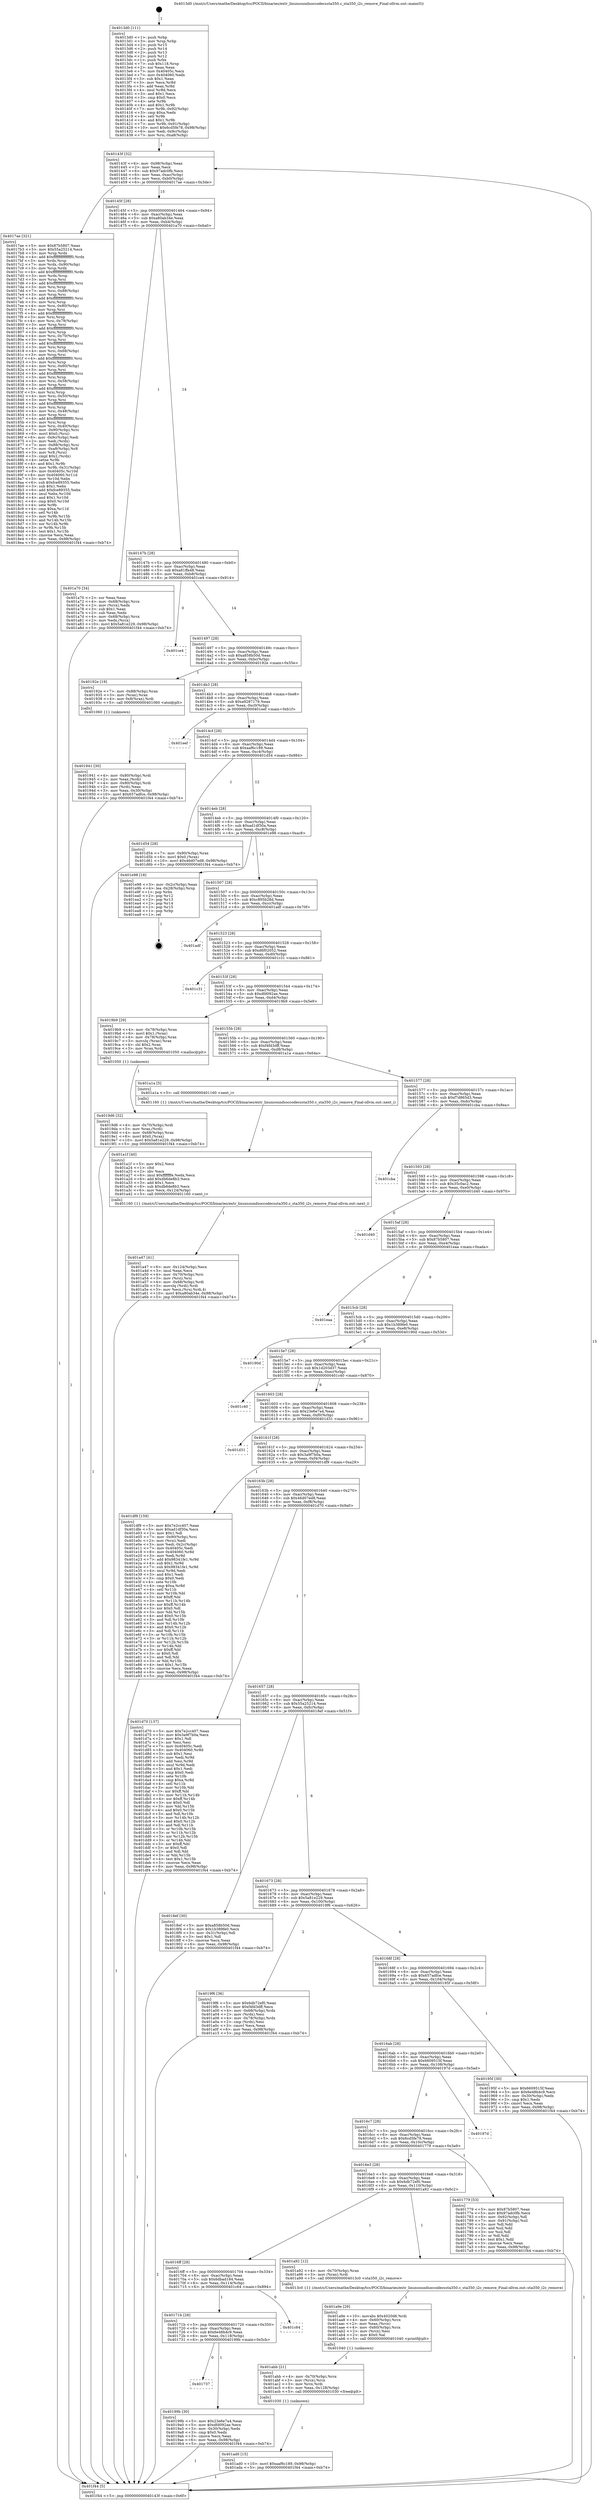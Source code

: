 digraph "0x4013d0" {
  label = "0x4013d0 (/mnt/c/Users/mathe/Desktop/tcc/POCII/binaries/extr_linuxsoundsoccodecssta350.c_sta350_i2c_remove_Final-ollvm.out::main(0))"
  labelloc = "t"
  node[shape=record]

  Entry [label="",width=0.3,height=0.3,shape=circle,fillcolor=black,style=filled]
  "0x40143f" [label="{
     0x40143f [32]\l
     | [instrs]\l
     &nbsp;&nbsp;0x40143f \<+6\>: mov -0x98(%rbp),%eax\l
     &nbsp;&nbsp;0x401445 \<+2\>: mov %eax,%ecx\l
     &nbsp;&nbsp;0x401447 \<+6\>: sub $0x97adc0fb,%ecx\l
     &nbsp;&nbsp;0x40144d \<+6\>: mov %eax,-0xac(%rbp)\l
     &nbsp;&nbsp;0x401453 \<+6\>: mov %ecx,-0xb0(%rbp)\l
     &nbsp;&nbsp;0x401459 \<+6\>: je 00000000004017ae \<main+0x3de\>\l
  }"]
  "0x4017ae" [label="{
     0x4017ae [321]\l
     | [instrs]\l
     &nbsp;&nbsp;0x4017ae \<+5\>: mov $0x87b5807,%eax\l
     &nbsp;&nbsp;0x4017b3 \<+5\>: mov $0x55a25214,%ecx\l
     &nbsp;&nbsp;0x4017b8 \<+3\>: mov %rsp,%rdx\l
     &nbsp;&nbsp;0x4017bb \<+4\>: add $0xfffffffffffffff0,%rdx\l
     &nbsp;&nbsp;0x4017bf \<+3\>: mov %rdx,%rsp\l
     &nbsp;&nbsp;0x4017c2 \<+7\>: mov %rdx,-0x90(%rbp)\l
     &nbsp;&nbsp;0x4017c9 \<+3\>: mov %rsp,%rdx\l
     &nbsp;&nbsp;0x4017cc \<+4\>: add $0xfffffffffffffff0,%rdx\l
     &nbsp;&nbsp;0x4017d0 \<+3\>: mov %rdx,%rsp\l
     &nbsp;&nbsp;0x4017d3 \<+3\>: mov %rsp,%rsi\l
     &nbsp;&nbsp;0x4017d6 \<+4\>: add $0xfffffffffffffff0,%rsi\l
     &nbsp;&nbsp;0x4017da \<+3\>: mov %rsi,%rsp\l
     &nbsp;&nbsp;0x4017dd \<+7\>: mov %rsi,-0x88(%rbp)\l
     &nbsp;&nbsp;0x4017e4 \<+3\>: mov %rsp,%rsi\l
     &nbsp;&nbsp;0x4017e7 \<+4\>: add $0xfffffffffffffff0,%rsi\l
     &nbsp;&nbsp;0x4017eb \<+3\>: mov %rsi,%rsp\l
     &nbsp;&nbsp;0x4017ee \<+4\>: mov %rsi,-0x80(%rbp)\l
     &nbsp;&nbsp;0x4017f2 \<+3\>: mov %rsp,%rsi\l
     &nbsp;&nbsp;0x4017f5 \<+4\>: add $0xfffffffffffffff0,%rsi\l
     &nbsp;&nbsp;0x4017f9 \<+3\>: mov %rsi,%rsp\l
     &nbsp;&nbsp;0x4017fc \<+4\>: mov %rsi,-0x78(%rbp)\l
     &nbsp;&nbsp;0x401800 \<+3\>: mov %rsp,%rsi\l
     &nbsp;&nbsp;0x401803 \<+4\>: add $0xfffffffffffffff0,%rsi\l
     &nbsp;&nbsp;0x401807 \<+3\>: mov %rsi,%rsp\l
     &nbsp;&nbsp;0x40180a \<+4\>: mov %rsi,-0x70(%rbp)\l
     &nbsp;&nbsp;0x40180e \<+3\>: mov %rsp,%rsi\l
     &nbsp;&nbsp;0x401811 \<+4\>: add $0xfffffffffffffff0,%rsi\l
     &nbsp;&nbsp;0x401815 \<+3\>: mov %rsi,%rsp\l
     &nbsp;&nbsp;0x401818 \<+4\>: mov %rsi,-0x68(%rbp)\l
     &nbsp;&nbsp;0x40181c \<+3\>: mov %rsp,%rsi\l
     &nbsp;&nbsp;0x40181f \<+4\>: add $0xfffffffffffffff0,%rsi\l
     &nbsp;&nbsp;0x401823 \<+3\>: mov %rsi,%rsp\l
     &nbsp;&nbsp;0x401826 \<+4\>: mov %rsi,-0x60(%rbp)\l
     &nbsp;&nbsp;0x40182a \<+3\>: mov %rsp,%rsi\l
     &nbsp;&nbsp;0x40182d \<+4\>: add $0xfffffffffffffff0,%rsi\l
     &nbsp;&nbsp;0x401831 \<+3\>: mov %rsi,%rsp\l
     &nbsp;&nbsp;0x401834 \<+4\>: mov %rsi,-0x58(%rbp)\l
     &nbsp;&nbsp;0x401838 \<+3\>: mov %rsp,%rsi\l
     &nbsp;&nbsp;0x40183b \<+4\>: add $0xfffffffffffffff0,%rsi\l
     &nbsp;&nbsp;0x40183f \<+3\>: mov %rsi,%rsp\l
     &nbsp;&nbsp;0x401842 \<+4\>: mov %rsi,-0x50(%rbp)\l
     &nbsp;&nbsp;0x401846 \<+3\>: mov %rsp,%rsi\l
     &nbsp;&nbsp;0x401849 \<+4\>: add $0xfffffffffffffff0,%rsi\l
     &nbsp;&nbsp;0x40184d \<+3\>: mov %rsi,%rsp\l
     &nbsp;&nbsp;0x401850 \<+4\>: mov %rsi,-0x48(%rbp)\l
     &nbsp;&nbsp;0x401854 \<+3\>: mov %rsp,%rsi\l
     &nbsp;&nbsp;0x401857 \<+4\>: add $0xfffffffffffffff0,%rsi\l
     &nbsp;&nbsp;0x40185b \<+3\>: mov %rsi,%rsp\l
     &nbsp;&nbsp;0x40185e \<+4\>: mov %rsi,-0x40(%rbp)\l
     &nbsp;&nbsp;0x401862 \<+7\>: mov -0x90(%rbp),%rsi\l
     &nbsp;&nbsp;0x401869 \<+6\>: movl $0x0,(%rsi)\l
     &nbsp;&nbsp;0x40186f \<+6\>: mov -0x9c(%rbp),%edi\l
     &nbsp;&nbsp;0x401875 \<+2\>: mov %edi,(%rdx)\l
     &nbsp;&nbsp;0x401877 \<+7\>: mov -0x88(%rbp),%rsi\l
     &nbsp;&nbsp;0x40187e \<+7\>: mov -0xa8(%rbp),%r8\l
     &nbsp;&nbsp;0x401885 \<+3\>: mov %r8,(%rsi)\l
     &nbsp;&nbsp;0x401888 \<+3\>: cmpl $0x2,(%rdx)\l
     &nbsp;&nbsp;0x40188b \<+4\>: setne %r9b\l
     &nbsp;&nbsp;0x40188f \<+4\>: and $0x1,%r9b\l
     &nbsp;&nbsp;0x401893 \<+4\>: mov %r9b,-0x31(%rbp)\l
     &nbsp;&nbsp;0x401897 \<+8\>: mov 0x40405c,%r10d\l
     &nbsp;&nbsp;0x40189f \<+8\>: mov 0x404060,%r11d\l
     &nbsp;&nbsp;0x4018a7 \<+3\>: mov %r10d,%ebx\l
     &nbsp;&nbsp;0x4018aa \<+6\>: sub $0xfce89355,%ebx\l
     &nbsp;&nbsp;0x4018b0 \<+3\>: sub $0x1,%ebx\l
     &nbsp;&nbsp;0x4018b3 \<+6\>: add $0xfce89355,%ebx\l
     &nbsp;&nbsp;0x4018b9 \<+4\>: imul %ebx,%r10d\l
     &nbsp;&nbsp;0x4018bd \<+4\>: and $0x1,%r10d\l
     &nbsp;&nbsp;0x4018c1 \<+4\>: cmp $0x0,%r10d\l
     &nbsp;&nbsp;0x4018c5 \<+4\>: sete %r9b\l
     &nbsp;&nbsp;0x4018c9 \<+4\>: cmp $0xa,%r11d\l
     &nbsp;&nbsp;0x4018cd \<+4\>: setl %r14b\l
     &nbsp;&nbsp;0x4018d1 \<+3\>: mov %r9b,%r15b\l
     &nbsp;&nbsp;0x4018d4 \<+3\>: and %r14b,%r15b\l
     &nbsp;&nbsp;0x4018d7 \<+3\>: xor %r14b,%r9b\l
     &nbsp;&nbsp;0x4018da \<+3\>: or %r9b,%r15b\l
     &nbsp;&nbsp;0x4018dd \<+4\>: test $0x1,%r15b\l
     &nbsp;&nbsp;0x4018e1 \<+3\>: cmovne %ecx,%eax\l
     &nbsp;&nbsp;0x4018e4 \<+6\>: mov %eax,-0x98(%rbp)\l
     &nbsp;&nbsp;0x4018ea \<+5\>: jmp 0000000000401f44 \<main+0xb74\>\l
  }"]
  "0x40145f" [label="{
     0x40145f [28]\l
     | [instrs]\l
     &nbsp;&nbsp;0x40145f \<+5\>: jmp 0000000000401464 \<main+0x94\>\l
     &nbsp;&nbsp;0x401464 \<+6\>: mov -0xac(%rbp),%eax\l
     &nbsp;&nbsp;0x40146a \<+5\>: sub $0xa80ab34e,%eax\l
     &nbsp;&nbsp;0x40146f \<+6\>: mov %eax,-0xb4(%rbp)\l
     &nbsp;&nbsp;0x401475 \<+6\>: je 0000000000401a70 \<main+0x6a0\>\l
  }"]
  Exit [label="",width=0.3,height=0.3,shape=circle,fillcolor=black,style=filled,peripheries=2]
  "0x401a70" [label="{
     0x401a70 [34]\l
     | [instrs]\l
     &nbsp;&nbsp;0x401a70 \<+2\>: xor %eax,%eax\l
     &nbsp;&nbsp;0x401a72 \<+4\>: mov -0x68(%rbp),%rcx\l
     &nbsp;&nbsp;0x401a76 \<+2\>: mov (%rcx),%edx\l
     &nbsp;&nbsp;0x401a78 \<+3\>: sub $0x1,%eax\l
     &nbsp;&nbsp;0x401a7b \<+2\>: sub %eax,%edx\l
     &nbsp;&nbsp;0x401a7d \<+4\>: mov -0x68(%rbp),%rcx\l
     &nbsp;&nbsp;0x401a81 \<+2\>: mov %edx,(%rcx)\l
     &nbsp;&nbsp;0x401a83 \<+10\>: movl $0x5a81e229,-0x98(%rbp)\l
     &nbsp;&nbsp;0x401a8d \<+5\>: jmp 0000000000401f44 \<main+0xb74\>\l
  }"]
  "0x40147b" [label="{
     0x40147b [28]\l
     | [instrs]\l
     &nbsp;&nbsp;0x40147b \<+5\>: jmp 0000000000401480 \<main+0xb0\>\l
     &nbsp;&nbsp;0x401480 \<+6\>: mov -0xac(%rbp),%eax\l
     &nbsp;&nbsp;0x401486 \<+5\>: sub $0xa81ffa48,%eax\l
     &nbsp;&nbsp;0x40148b \<+6\>: mov %eax,-0xb8(%rbp)\l
     &nbsp;&nbsp;0x401491 \<+6\>: je 0000000000401ce4 \<main+0x914\>\l
  }"]
  "0x401ad0" [label="{
     0x401ad0 [15]\l
     | [instrs]\l
     &nbsp;&nbsp;0x401ad0 \<+10\>: movl $0xaaf6c189,-0x98(%rbp)\l
     &nbsp;&nbsp;0x401ada \<+5\>: jmp 0000000000401f44 \<main+0xb74\>\l
  }"]
  "0x401ce4" [label="{
     0x401ce4\l
  }", style=dashed]
  "0x401497" [label="{
     0x401497 [28]\l
     | [instrs]\l
     &nbsp;&nbsp;0x401497 \<+5\>: jmp 000000000040149c \<main+0xcc\>\l
     &nbsp;&nbsp;0x40149c \<+6\>: mov -0xac(%rbp),%eax\l
     &nbsp;&nbsp;0x4014a2 \<+5\>: sub $0xa858b50d,%eax\l
     &nbsp;&nbsp;0x4014a7 \<+6\>: mov %eax,-0xbc(%rbp)\l
     &nbsp;&nbsp;0x4014ad \<+6\>: je 000000000040192e \<main+0x55e\>\l
  }"]
  "0x401abb" [label="{
     0x401abb [21]\l
     | [instrs]\l
     &nbsp;&nbsp;0x401abb \<+4\>: mov -0x70(%rbp),%rcx\l
     &nbsp;&nbsp;0x401abf \<+3\>: mov (%rcx),%rcx\l
     &nbsp;&nbsp;0x401ac2 \<+3\>: mov %rcx,%rdi\l
     &nbsp;&nbsp;0x401ac5 \<+6\>: mov %eax,-0x128(%rbp)\l
     &nbsp;&nbsp;0x401acb \<+5\>: call 0000000000401030 \<free@plt\>\l
     | [calls]\l
     &nbsp;&nbsp;0x401030 \{1\} (unknown)\l
  }"]
  "0x40192e" [label="{
     0x40192e [19]\l
     | [instrs]\l
     &nbsp;&nbsp;0x40192e \<+7\>: mov -0x88(%rbp),%rax\l
     &nbsp;&nbsp;0x401935 \<+3\>: mov (%rax),%rax\l
     &nbsp;&nbsp;0x401938 \<+4\>: mov 0x8(%rax),%rdi\l
     &nbsp;&nbsp;0x40193c \<+5\>: call 0000000000401060 \<atoi@plt\>\l
     | [calls]\l
     &nbsp;&nbsp;0x401060 \{1\} (unknown)\l
  }"]
  "0x4014b3" [label="{
     0x4014b3 [28]\l
     | [instrs]\l
     &nbsp;&nbsp;0x4014b3 \<+5\>: jmp 00000000004014b8 \<main+0xe8\>\l
     &nbsp;&nbsp;0x4014b8 \<+6\>: mov -0xac(%rbp),%eax\l
     &nbsp;&nbsp;0x4014be \<+5\>: sub $0xa9287179,%eax\l
     &nbsp;&nbsp;0x4014c3 \<+6\>: mov %eax,-0xc0(%rbp)\l
     &nbsp;&nbsp;0x4014c9 \<+6\>: je 0000000000401eef \<main+0xb1f\>\l
  }"]
  "0x401a9e" [label="{
     0x401a9e [29]\l
     | [instrs]\l
     &nbsp;&nbsp;0x401a9e \<+10\>: movabs $0x4020d6,%rdi\l
     &nbsp;&nbsp;0x401aa8 \<+4\>: mov -0x60(%rbp),%rcx\l
     &nbsp;&nbsp;0x401aac \<+2\>: mov %eax,(%rcx)\l
     &nbsp;&nbsp;0x401aae \<+4\>: mov -0x60(%rbp),%rcx\l
     &nbsp;&nbsp;0x401ab2 \<+2\>: mov (%rcx),%esi\l
     &nbsp;&nbsp;0x401ab4 \<+2\>: mov $0x0,%al\l
     &nbsp;&nbsp;0x401ab6 \<+5\>: call 0000000000401040 \<printf@plt\>\l
     | [calls]\l
     &nbsp;&nbsp;0x401040 \{1\} (unknown)\l
  }"]
  "0x401eef" [label="{
     0x401eef\l
  }", style=dashed]
  "0x4014cf" [label="{
     0x4014cf [28]\l
     | [instrs]\l
     &nbsp;&nbsp;0x4014cf \<+5\>: jmp 00000000004014d4 \<main+0x104\>\l
     &nbsp;&nbsp;0x4014d4 \<+6\>: mov -0xac(%rbp),%eax\l
     &nbsp;&nbsp;0x4014da \<+5\>: sub $0xaaf6c189,%eax\l
     &nbsp;&nbsp;0x4014df \<+6\>: mov %eax,-0xc4(%rbp)\l
     &nbsp;&nbsp;0x4014e5 \<+6\>: je 0000000000401d54 \<main+0x984\>\l
  }"]
  "0x401a47" [label="{
     0x401a47 [41]\l
     | [instrs]\l
     &nbsp;&nbsp;0x401a47 \<+6\>: mov -0x124(%rbp),%ecx\l
     &nbsp;&nbsp;0x401a4d \<+3\>: imul %eax,%ecx\l
     &nbsp;&nbsp;0x401a50 \<+4\>: mov -0x70(%rbp),%rsi\l
     &nbsp;&nbsp;0x401a54 \<+3\>: mov (%rsi),%rsi\l
     &nbsp;&nbsp;0x401a57 \<+4\>: mov -0x68(%rbp),%rdi\l
     &nbsp;&nbsp;0x401a5b \<+3\>: movslq (%rdi),%rdi\l
     &nbsp;&nbsp;0x401a5e \<+3\>: mov %ecx,(%rsi,%rdi,4)\l
     &nbsp;&nbsp;0x401a61 \<+10\>: movl $0xa80ab34e,-0x98(%rbp)\l
     &nbsp;&nbsp;0x401a6b \<+5\>: jmp 0000000000401f44 \<main+0xb74\>\l
  }"]
  "0x401d54" [label="{
     0x401d54 [28]\l
     | [instrs]\l
     &nbsp;&nbsp;0x401d54 \<+7\>: mov -0x90(%rbp),%rax\l
     &nbsp;&nbsp;0x401d5b \<+6\>: movl $0x0,(%rax)\l
     &nbsp;&nbsp;0x401d61 \<+10\>: movl $0x46d07ed8,-0x98(%rbp)\l
     &nbsp;&nbsp;0x401d6b \<+5\>: jmp 0000000000401f44 \<main+0xb74\>\l
  }"]
  "0x4014eb" [label="{
     0x4014eb [28]\l
     | [instrs]\l
     &nbsp;&nbsp;0x4014eb \<+5\>: jmp 00000000004014f0 \<main+0x120\>\l
     &nbsp;&nbsp;0x4014f0 \<+6\>: mov -0xac(%rbp),%eax\l
     &nbsp;&nbsp;0x4014f6 \<+5\>: sub $0xad1df30a,%eax\l
     &nbsp;&nbsp;0x4014fb \<+6\>: mov %eax,-0xc8(%rbp)\l
     &nbsp;&nbsp;0x401501 \<+6\>: je 0000000000401e98 \<main+0xac8\>\l
  }"]
  "0x401a1f" [label="{
     0x401a1f [40]\l
     | [instrs]\l
     &nbsp;&nbsp;0x401a1f \<+5\>: mov $0x2,%ecx\l
     &nbsp;&nbsp;0x401a24 \<+1\>: cltd\l
     &nbsp;&nbsp;0x401a25 \<+2\>: idiv %ecx\l
     &nbsp;&nbsp;0x401a27 \<+6\>: imul $0xfffffffe,%edx,%ecx\l
     &nbsp;&nbsp;0x401a2d \<+6\>: add $0xdb6de8b3,%ecx\l
     &nbsp;&nbsp;0x401a33 \<+3\>: add $0x1,%ecx\l
     &nbsp;&nbsp;0x401a36 \<+6\>: sub $0xdb6de8b3,%ecx\l
     &nbsp;&nbsp;0x401a3c \<+6\>: mov %ecx,-0x124(%rbp)\l
     &nbsp;&nbsp;0x401a42 \<+5\>: call 0000000000401160 \<next_i\>\l
     | [calls]\l
     &nbsp;&nbsp;0x401160 \{1\} (/mnt/c/Users/mathe/Desktop/tcc/POCII/binaries/extr_linuxsoundsoccodecssta350.c_sta350_i2c_remove_Final-ollvm.out::next_i)\l
  }"]
  "0x401e98" [label="{
     0x401e98 [18]\l
     | [instrs]\l
     &nbsp;&nbsp;0x401e98 \<+3\>: mov -0x2c(%rbp),%eax\l
     &nbsp;&nbsp;0x401e9b \<+4\>: lea -0x28(%rbp),%rsp\l
     &nbsp;&nbsp;0x401e9f \<+1\>: pop %rbx\l
     &nbsp;&nbsp;0x401ea0 \<+2\>: pop %r12\l
     &nbsp;&nbsp;0x401ea2 \<+2\>: pop %r13\l
     &nbsp;&nbsp;0x401ea4 \<+2\>: pop %r14\l
     &nbsp;&nbsp;0x401ea6 \<+2\>: pop %r15\l
     &nbsp;&nbsp;0x401ea8 \<+1\>: pop %rbp\l
     &nbsp;&nbsp;0x401ea9 \<+1\>: ret\l
  }"]
  "0x401507" [label="{
     0x401507 [28]\l
     | [instrs]\l
     &nbsp;&nbsp;0x401507 \<+5\>: jmp 000000000040150c \<main+0x13c\>\l
     &nbsp;&nbsp;0x40150c \<+6\>: mov -0xac(%rbp),%eax\l
     &nbsp;&nbsp;0x401512 \<+5\>: sub $0xc895b28d,%eax\l
     &nbsp;&nbsp;0x401517 \<+6\>: mov %eax,-0xcc(%rbp)\l
     &nbsp;&nbsp;0x40151d \<+6\>: je 0000000000401adf \<main+0x70f\>\l
  }"]
  "0x4019d6" [label="{
     0x4019d6 [32]\l
     | [instrs]\l
     &nbsp;&nbsp;0x4019d6 \<+4\>: mov -0x70(%rbp),%rdi\l
     &nbsp;&nbsp;0x4019da \<+3\>: mov %rax,(%rdi)\l
     &nbsp;&nbsp;0x4019dd \<+4\>: mov -0x68(%rbp),%rax\l
     &nbsp;&nbsp;0x4019e1 \<+6\>: movl $0x0,(%rax)\l
     &nbsp;&nbsp;0x4019e7 \<+10\>: movl $0x5a81e229,-0x98(%rbp)\l
     &nbsp;&nbsp;0x4019f1 \<+5\>: jmp 0000000000401f44 \<main+0xb74\>\l
  }"]
  "0x401adf" [label="{
     0x401adf\l
  }", style=dashed]
  "0x401523" [label="{
     0x401523 [28]\l
     | [instrs]\l
     &nbsp;&nbsp;0x401523 \<+5\>: jmp 0000000000401528 \<main+0x158\>\l
     &nbsp;&nbsp;0x401528 \<+6\>: mov -0xac(%rbp),%eax\l
     &nbsp;&nbsp;0x40152e \<+5\>: sub $0xd6f02052,%eax\l
     &nbsp;&nbsp;0x401533 \<+6\>: mov %eax,-0xd0(%rbp)\l
     &nbsp;&nbsp;0x401539 \<+6\>: je 0000000000401c31 \<main+0x861\>\l
  }"]
  "0x401737" [label="{
     0x401737\l
  }", style=dashed]
  "0x401c31" [label="{
     0x401c31\l
  }", style=dashed]
  "0x40153f" [label="{
     0x40153f [28]\l
     | [instrs]\l
     &nbsp;&nbsp;0x40153f \<+5\>: jmp 0000000000401544 \<main+0x174\>\l
     &nbsp;&nbsp;0x401544 \<+6\>: mov -0xac(%rbp),%eax\l
     &nbsp;&nbsp;0x40154a \<+5\>: sub $0xdfd092ae,%eax\l
     &nbsp;&nbsp;0x40154f \<+6\>: mov %eax,-0xd4(%rbp)\l
     &nbsp;&nbsp;0x401555 \<+6\>: je 00000000004019b9 \<main+0x5e9\>\l
  }"]
  "0x40199b" [label="{
     0x40199b [30]\l
     | [instrs]\l
     &nbsp;&nbsp;0x40199b \<+5\>: mov $0x23e6e7a4,%eax\l
     &nbsp;&nbsp;0x4019a0 \<+5\>: mov $0xdfd092ae,%ecx\l
     &nbsp;&nbsp;0x4019a5 \<+3\>: mov -0x30(%rbp),%edx\l
     &nbsp;&nbsp;0x4019a8 \<+3\>: cmp $0x0,%edx\l
     &nbsp;&nbsp;0x4019ab \<+3\>: cmove %ecx,%eax\l
     &nbsp;&nbsp;0x4019ae \<+6\>: mov %eax,-0x98(%rbp)\l
     &nbsp;&nbsp;0x4019b4 \<+5\>: jmp 0000000000401f44 \<main+0xb74\>\l
  }"]
  "0x4019b9" [label="{
     0x4019b9 [29]\l
     | [instrs]\l
     &nbsp;&nbsp;0x4019b9 \<+4\>: mov -0x78(%rbp),%rax\l
     &nbsp;&nbsp;0x4019bd \<+6\>: movl $0x1,(%rax)\l
     &nbsp;&nbsp;0x4019c3 \<+4\>: mov -0x78(%rbp),%rax\l
     &nbsp;&nbsp;0x4019c7 \<+3\>: movslq (%rax),%rax\l
     &nbsp;&nbsp;0x4019ca \<+4\>: shl $0x2,%rax\l
     &nbsp;&nbsp;0x4019ce \<+3\>: mov %rax,%rdi\l
     &nbsp;&nbsp;0x4019d1 \<+5\>: call 0000000000401050 \<malloc@plt\>\l
     | [calls]\l
     &nbsp;&nbsp;0x401050 \{1\} (unknown)\l
  }"]
  "0x40155b" [label="{
     0x40155b [28]\l
     | [instrs]\l
     &nbsp;&nbsp;0x40155b \<+5\>: jmp 0000000000401560 \<main+0x190\>\l
     &nbsp;&nbsp;0x401560 \<+6\>: mov -0xac(%rbp),%eax\l
     &nbsp;&nbsp;0x401566 \<+5\>: sub $0xf4fd3dff,%eax\l
     &nbsp;&nbsp;0x40156b \<+6\>: mov %eax,-0xd8(%rbp)\l
     &nbsp;&nbsp;0x401571 \<+6\>: je 0000000000401a1a \<main+0x64a\>\l
  }"]
  "0x40171b" [label="{
     0x40171b [28]\l
     | [instrs]\l
     &nbsp;&nbsp;0x40171b \<+5\>: jmp 0000000000401720 \<main+0x350\>\l
     &nbsp;&nbsp;0x401720 \<+6\>: mov -0xac(%rbp),%eax\l
     &nbsp;&nbsp;0x401726 \<+5\>: sub $0x6e48b4c9,%eax\l
     &nbsp;&nbsp;0x40172b \<+6\>: mov %eax,-0x118(%rbp)\l
     &nbsp;&nbsp;0x401731 \<+6\>: je 000000000040199b \<main+0x5cb\>\l
  }"]
  "0x401a1a" [label="{
     0x401a1a [5]\l
     | [instrs]\l
     &nbsp;&nbsp;0x401a1a \<+5\>: call 0000000000401160 \<next_i\>\l
     | [calls]\l
     &nbsp;&nbsp;0x401160 \{1\} (/mnt/c/Users/mathe/Desktop/tcc/POCII/binaries/extr_linuxsoundsoccodecssta350.c_sta350_i2c_remove_Final-ollvm.out::next_i)\l
  }"]
  "0x401577" [label="{
     0x401577 [28]\l
     | [instrs]\l
     &nbsp;&nbsp;0x401577 \<+5\>: jmp 000000000040157c \<main+0x1ac\>\l
     &nbsp;&nbsp;0x40157c \<+6\>: mov -0xac(%rbp),%eax\l
     &nbsp;&nbsp;0x401582 \<+5\>: sub $0xf7d865d3,%eax\l
     &nbsp;&nbsp;0x401587 \<+6\>: mov %eax,-0xdc(%rbp)\l
     &nbsp;&nbsp;0x40158d \<+6\>: je 0000000000401cba \<main+0x8ea\>\l
  }"]
  "0x401c64" [label="{
     0x401c64\l
  }", style=dashed]
  "0x401cba" [label="{
     0x401cba\l
  }", style=dashed]
  "0x401593" [label="{
     0x401593 [28]\l
     | [instrs]\l
     &nbsp;&nbsp;0x401593 \<+5\>: jmp 0000000000401598 \<main+0x1c8\>\l
     &nbsp;&nbsp;0x401598 \<+6\>: mov -0xac(%rbp),%eax\l
     &nbsp;&nbsp;0x40159e \<+5\>: sub $0x35c0ac2,%eax\l
     &nbsp;&nbsp;0x4015a3 \<+6\>: mov %eax,-0xe0(%rbp)\l
     &nbsp;&nbsp;0x4015a9 \<+6\>: je 0000000000401d40 \<main+0x970\>\l
  }"]
  "0x4016ff" [label="{
     0x4016ff [28]\l
     | [instrs]\l
     &nbsp;&nbsp;0x4016ff \<+5\>: jmp 0000000000401704 \<main+0x334\>\l
     &nbsp;&nbsp;0x401704 \<+6\>: mov -0xac(%rbp),%eax\l
     &nbsp;&nbsp;0x40170a \<+5\>: sub $0x6dbad184,%eax\l
     &nbsp;&nbsp;0x40170f \<+6\>: mov %eax,-0x114(%rbp)\l
     &nbsp;&nbsp;0x401715 \<+6\>: je 0000000000401c64 \<main+0x894\>\l
  }"]
  "0x401d40" [label="{
     0x401d40\l
  }", style=dashed]
  "0x4015af" [label="{
     0x4015af [28]\l
     | [instrs]\l
     &nbsp;&nbsp;0x4015af \<+5\>: jmp 00000000004015b4 \<main+0x1e4\>\l
     &nbsp;&nbsp;0x4015b4 \<+6\>: mov -0xac(%rbp),%eax\l
     &nbsp;&nbsp;0x4015ba \<+5\>: sub $0x87b5807,%eax\l
     &nbsp;&nbsp;0x4015bf \<+6\>: mov %eax,-0xe4(%rbp)\l
     &nbsp;&nbsp;0x4015c5 \<+6\>: je 0000000000401eaa \<main+0xada\>\l
  }"]
  "0x401a92" [label="{
     0x401a92 [12]\l
     | [instrs]\l
     &nbsp;&nbsp;0x401a92 \<+4\>: mov -0x70(%rbp),%rax\l
     &nbsp;&nbsp;0x401a96 \<+3\>: mov (%rax),%rdi\l
     &nbsp;&nbsp;0x401a99 \<+5\>: call 00000000004013c0 \<sta350_i2c_remove\>\l
     | [calls]\l
     &nbsp;&nbsp;0x4013c0 \{1\} (/mnt/c/Users/mathe/Desktop/tcc/POCII/binaries/extr_linuxsoundsoccodecssta350.c_sta350_i2c_remove_Final-ollvm.out::sta350_i2c_remove)\l
  }"]
  "0x401eaa" [label="{
     0x401eaa\l
  }", style=dashed]
  "0x4015cb" [label="{
     0x4015cb [28]\l
     | [instrs]\l
     &nbsp;&nbsp;0x4015cb \<+5\>: jmp 00000000004015d0 \<main+0x200\>\l
     &nbsp;&nbsp;0x4015d0 \<+6\>: mov -0xac(%rbp),%eax\l
     &nbsp;&nbsp;0x4015d6 \<+5\>: sub $0x1b389fe0,%eax\l
     &nbsp;&nbsp;0x4015db \<+6\>: mov %eax,-0xe8(%rbp)\l
     &nbsp;&nbsp;0x4015e1 \<+6\>: je 000000000040190d \<main+0x53d\>\l
  }"]
  "0x401941" [label="{
     0x401941 [30]\l
     | [instrs]\l
     &nbsp;&nbsp;0x401941 \<+4\>: mov -0x80(%rbp),%rdi\l
     &nbsp;&nbsp;0x401945 \<+2\>: mov %eax,(%rdi)\l
     &nbsp;&nbsp;0x401947 \<+4\>: mov -0x80(%rbp),%rdi\l
     &nbsp;&nbsp;0x40194b \<+2\>: mov (%rdi),%eax\l
     &nbsp;&nbsp;0x40194d \<+3\>: mov %eax,-0x30(%rbp)\l
     &nbsp;&nbsp;0x401950 \<+10\>: movl $0x657adfce,-0x98(%rbp)\l
     &nbsp;&nbsp;0x40195a \<+5\>: jmp 0000000000401f44 \<main+0xb74\>\l
  }"]
  "0x40190d" [label="{
     0x40190d\l
  }", style=dashed]
  "0x4015e7" [label="{
     0x4015e7 [28]\l
     | [instrs]\l
     &nbsp;&nbsp;0x4015e7 \<+5\>: jmp 00000000004015ec \<main+0x21c\>\l
     &nbsp;&nbsp;0x4015ec \<+6\>: mov -0xac(%rbp),%eax\l
     &nbsp;&nbsp;0x4015f2 \<+5\>: sub $0x1d203d37,%eax\l
     &nbsp;&nbsp;0x4015f7 \<+6\>: mov %eax,-0xec(%rbp)\l
     &nbsp;&nbsp;0x4015fd \<+6\>: je 0000000000401c40 \<main+0x870\>\l
  }"]
  "0x4013d0" [label="{
     0x4013d0 [111]\l
     | [instrs]\l
     &nbsp;&nbsp;0x4013d0 \<+1\>: push %rbp\l
     &nbsp;&nbsp;0x4013d1 \<+3\>: mov %rsp,%rbp\l
     &nbsp;&nbsp;0x4013d4 \<+2\>: push %r15\l
     &nbsp;&nbsp;0x4013d6 \<+2\>: push %r14\l
     &nbsp;&nbsp;0x4013d8 \<+2\>: push %r13\l
     &nbsp;&nbsp;0x4013da \<+2\>: push %r12\l
     &nbsp;&nbsp;0x4013dc \<+1\>: push %rbx\l
     &nbsp;&nbsp;0x4013dd \<+7\>: sub $0x118,%rsp\l
     &nbsp;&nbsp;0x4013e4 \<+2\>: xor %eax,%eax\l
     &nbsp;&nbsp;0x4013e6 \<+7\>: mov 0x40405c,%ecx\l
     &nbsp;&nbsp;0x4013ed \<+7\>: mov 0x404060,%edx\l
     &nbsp;&nbsp;0x4013f4 \<+3\>: sub $0x1,%eax\l
     &nbsp;&nbsp;0x4013f7 \<+3\>: mov %ecx,%r8d\l
     &nbsp;&nbsp;0x4013fa \<+3\>: add %eax,%r8d\l
     &nbsp;&nbsp;0x4013fd \<+4\>: imul %r8d,%ecx\l
     &nbsp;&nbsp;0x401401 \<+3\>: and $0x1,%ecx\l
     &nbsp;&nbsp;0x401404 \<+3\>: cmp $0x0,%ecx\l
     &nbsp;&nbsp;0x401407 \<+4\>: sete %r9b\l
     &nbsp;&nbsp;0x40140b \<+4\>: and $0x1,%r9b\l
     &nbsp;&nbsp;0x40140f \<+7\>: mov %r9b,-0x92(%rbp)\l
     &nbsp;&nbsp;0x401416 \<+3\>: cmp $0xa,%edx\l
     &nbsp;&nbsp;0x401419 \<+4\>: setl %r9b\l
     &nbsp;&nbsp;0x40141d \<+4\>: and $0x1,%r9b\l
     &nbsp;&nbsp;0x401421 \<+7\>: mov %r9b,-0x91(%rbp)\l
     &nbsp;&nbsp;0x401428 \<+10\>: movl $0x6cd5fe78,-0x98(%rbp)\l
     &nbsp;&nbsp;0x401432 \<+6\>: mov %edi,-0x9c(%rbp)\l
     &nbsp;&nbsp;0x401438 \<+7\>: mov %rsi,-0xa8(%rbp)\l
  }"]
  "0x401c40" [label="{
     0x401c40\l
  }", style=dashed]
  "0x401603" [label="{
     0x401603 [28]\l
     | [instrs]\l
     &nbsp;&nbsp;0x401603 \<+5\>: jmp 0000000000401608 \<main+0x238\>\l
     &nbsp;&nbsp;0x401608 \<+6\>: mov -0xac(%rbp),%eax\l
     &nbsp;&nbsp;0x40160e \<+5\>: sub $0x23e6e7a4,%eax\l
     &nbsp;&nbsp;0x401613 \<+6\>: mov %eax,-0xf0(%rbp)\l
     &nbsp;&nbsp;0x401619 \<+6\>: je 0000000000401d31 \<main+0x961\>\l
  }"]
  "0x401f44" [label="{
     0x401f44 [5]\l
     | [instrs]\l
     &nbsp;&nbsp;0x401f44 \<+5\>: jmp 000000000040143f \<main+0x6f\>\l
  }"]
  "0x401d31" [label="{
     0x401d31\l
  }", style=dashed]
  "0x40161f" [label="{
     0x40161f [28]\l
     | [instrs]\l
     &nbsp;&nbsp;0x40161f \<+5\>: jmp 0000000000401624 \<main+0x254\>\l
     &nbsp;&nbsp;0x401624 \<+6\>: mov -0xac(%rbp),%eax\l
     &nbsp;&nbsp;0x40162a \<+5\>: sub $0x3a9f7b0a,%eax\l
     &nbsp;&nbsp;0x40162f \<+6\>: mov %eax,-0xf4(%rbp)\l
     &nbsp;&nbsp;0x401635 \<+6\>: je 0000000000401df9 \<main+0xa29\>\l
  }"]
  "0x4016e3" [label="{
     0x4016e3 [28]\l
     | [instrs]\l
     &nbsp;&nbsp;0x4016e3 \<+5\>: jmp 00000000004016e8 \<main+0x318\>\l
     &nbsp;&nbsp;0x4016e8 \<+6\>: mov -0xac(%rbp),%eax\l
     &nbsp;&nbsp;0x4016ee \<+5\>: sub $0x6db72ef0,%eax\l
     &nbsp;&nbsp;0x4016f3 \<+6\>: mov %eax,-0x110(%rbp)\l
     &nbsp;&nbsp;0x4016f9 \<+6\>: je 0000000000401a92 \<main+0x6c2\>\l
  }"]
  "0x401df9" [label="{
     0x401df9 [159]\l
     | [instrs]\l
     &nbsp;&nbsp;0x401df9 \<+5\>: mov $0x7e2cc407,%eax\l
     &nbsp;&nbsp;0x401dfe \<+5\>: mov $0xad1df30a,%ecx\l
     &nbsp;&nbsp;0x401e03 \<+2\>: mov $0x1,%dl\l
     &nbsp;&nbsp;0x401e05 \<+7\>: mov -0x90(%rbp),%rsi\l
     &nbsp;&nbsp;0x401e0c \<+2\>: mov (%rsi),%edi\l
     &nbsp;&nbsp;0x401e0e \<+3\>: mov %edi,-0x2c(%rbp)\l
     &nbsp;&nbsp;0x401e11 \<+7\>: mov 0x40405c,%edi\l
     &nbsp;&nbsp;0x401e18 \<+8\>: mov 0x404060,%r8d\l
     &nbsp;&nbsp;0x401e20 \<+3\>: mov %edi,%r9d\l
     &nbsp;&nbsp;0x401e23 \<+7\>: add $0x98341fe1,%r9d\l
     &nbsp;&nbsp;0x401e2a \<+4\>: sub $0x1,%r9d\l
     &nbsp;&nbsp;0x401e2e \<+7\>: sub $0x98341fe1,%r9d\l
     &nbsp;&nbsp;0x401e35 \<+4\>: imul %r9d,%edi\l
     &nbsp;&nbsp;0x401e39 \<+3\>: and $0x1,%edi\l
     &nbsp;&nbsp;0x401e3c \<+3\>: cmp $0x0,%edi\l
     &nbsp;&nbsp;0x401e3f \<+4\>: sete %r10b\l
     &nbsp;&nbsp;0x401e43 \<+4\>: cmp $0xa,%r8d\l
     &nbsp;&nbsp;0x401e47 \<+4\>: setl %r11b\l
     &nbsp;&nbsp;0x401e4b \<+3\>: mov %r10b,%bl\l
     &nbsp;&nbsp;0x401e4e \<+3\>: xor $0xff,%bl\l
     &nbsp;&nbsp;0x401e51 \<+3\>: mov %r11b,%r14b\l
     &nbsp;&nbsp;0x401e54 \<+4\>: xor $0xff,%r14b\l
     &nbsp;&nbsp;0x401e58 \<+3\>: xor $0x0,%dl\l
     &nbsp;&nbsp;0x401e5b \<+3\>: mov %bl,%r15b\l
     &nbsp;&nbsp;0x401e5e \<+4\>: and $0x0,%r15b\l
     &nbsp;&nbsp;0x401e62 \<+3\>: and %dl,%r10b\l
     &nbsp;&nbsp;0x401e65 \<+3\>: mov %r14b,%r12b\l
     &nbsp;&nbsp;0x401e68 \<+4\>: and $0x0,%r12b\l
     &nbsp;&nbsp;0x401e6c \<+3\>: and %dl,%r11b\l
     &nbsp;&nbsp;0x401e6f \<+3\>: or %r10b,%r15b\l
     &nbsp;&nbsp;0x401e72 \<+3\>: or %r11b,%r12b\l
     &nbsp;&nbsp;0x401e75 \<+3\>: xor %r12b,%r15b\l
     &nbsp;&nbsp;0x401e78 \<+3\>: or %r14b,%bl\l
     &nbsp;&nbsp;0x401e7b \<+3\>: xor $0xff,%bl\l
     &nbsp;&nbsp;0x401e7e \<+3\>: or $0x0,%dl\l
     &nbsp;&nbsp;0x401e81 \<+2\>: and %dl,%bl\l
     &nbsp;&nbsp;0x401e83 \<+3\>: or %bl,%r15b\l
     &nbsp;&nbsp;0x401e86 \<+4\>: test $0x1,%r15b\l
     &nbsp;&nbsp;0x401e8a \<+3\>: cmovne %ecx,%eax\l
     &nbsp;&nbsp;0x401e8d \<+6\>: mov %eax,-0x98(%rbp)\l
     &nbsp;&nbsp;0x401e93 \<+5\>: jmp 0000000000401f44 \<main+0xb74\>\l
  }"]
  "0x40163b" [label="{
     0x40163b [28]\l
     | [instrs]\l
     &nbsp;&nbsp;0x40163b \<+5\>: jmp 0000000000401640 \<main+0x270\>\l
     &nbsp;&nbsp;0x401640 \<+6\>: mov -0xac(%rbp),%eax\l
     &nbsp;&nbsp;0x401646 \<+5\>: sub $0x46d07ed8,%eax\l
     &nbsp;&nbsp;0x40164b \<+6\>: mov %eax,-0xf8(%rbp)\l
     &nbsp;&nbsp;0x401651 \<+6\>: je 0000000000401d70 \<main+0x9a0\>\l
  }"]
  "0x401779" [label="{
     0x401779 [53]\l
     | [instrs]\l
     &nbsp;&nbsp;0x401779 \<+5\>: mov $0x87b5807,%eax\l
     &nbsp;&nbsp;0x40177e \<+5\>: mov $0x97adc0fb,%ecx\l
     &nbsp;&nbsp;0x401783 \<+6\>: mov -0x92(%rbp),%dl\l
     &nbsp;&nbsp;0x401789 \<+7\>: mov -0x91(%rbp),%sil\l
     &nbsp;&nbsp;0x401790 \<+3\>: mov %dl,%dil\l
     &nbsp;&nbsp;0x401793 \<+3\>: and %sil,%dil\l
     &nbsp;&nbsp;0x401796 \<+3\>: xor %sil,%dl\l
     &nbsp;&nbsp;0x401799 \<+3\>: or %dl,%dil\l
     &nbsp;&nbsp;0x40179c \<+4\>: test $0x1,%dil\l
     &nbsp;&nbsp;0x4017a0 \<+3\>: cmovne %ecx,%eax\l
     &nbsp;&nbsp;0x4017a3 \<+6\>: mov %eax,-0x98(%rbp)\l
     &nbsp;&nbsp;0x4017a9 \<+5\>: jmp 0000000000401f44 \<main+0xb74\>\l
  }"]
  "0x401d70" [label="{
     0x401d70 [137]\l
     | [instrs]\l
     &nbsp;&nbsp;0x401d70 \<+5\>: mov $0x7e2cc407,%eax\l
     &nbsp;&nbsp;0x401d75 \<+5\>: mov $0x3a9f7b0a,%ecx\l
     &nbsp;&nbsp;0x401d7a \<+2\>: mov $0x1,%dl\l
     &nbsp;&nbsp;0x401d7c \<+2\>: xor %esi,%esi\l
     &nbsp;&nbsp;0x401d7e \<+7\>: mov 0x40405c,%edi\l
     &nbsp;&nbsp;0x401d85 \<+8\>: mov 0x404060,%r8d\l
     &nbsp;&nbsp;0x401d8d \<+3\>: sub $0x1,%esi\l
     &nbsp;&nbsp;0x401d90 \<+3\>: mov %edi,%r9d\l
     &nbsp;&nbsp;0x401d93 \<+3\>: add %esi,%r9d\l
     &nbsp;&nbsp;0x401d96 \<+4\>: imul %r9d,%edi\l
     &nbsp;&nbsp;0x401d9a \<+3\>: and $0x1,%edi\l
     &nbsp;&nbsp;0x401d9d \<+3\>: cmp $0x0,%edi\l
     &nbsp;&nbsp;0x401da0 \<+4\>: sete %r10b\l
     &nbsp;&nbsp;0x401da4 \<+4\>: cmp $0xa,%r8d\l
     &nbsp;&nbsp;0x401da8 \<+4\>: setl %r11b\l
     &nbsp;&nbsp;0x401dac \<+3\>: mov %r10b,%bl\l
     &nbsp;&nbsp;0x401daf \<+3\>: xor $0xff,%bl\l
     &nbsp;&nbsp;0x401db2 \<+3\>: mov %r11b,%r14b\l
     &nbsp;&nbsp;0x401db5 \<+4\>: xor $0xff,%r14b\l
     &nbsp;&nbsp;0x401db9 \<+3\>: xor $0x0,%dl\l
     &nbsp;&nbsp;0x401dbc \<+3\>: mov %bl,%r15b\l
     &nbsp;&nbsp;0x401dbf \<+4\>: and $0x0,%r15b\l
     &nbsp;&nbsp;0x401dc3 \<+3\>: and %dl,%r10b\l
     &nbsp;&nbsp;0x401dc6 \<+3\>: mov %r14b,%r12b\l
     &nbsp;&nbsp;0x401dc9 \<+4\>: and $0x0,%r12b\l
     &nbsp;&nbsp;0x401dcd \<+3\>: and %dl,%r11b\l
     &nbsp;&nbsp;0x401dd0 \<+3\>: or %r10b,%r15b\l
     &nbsp;&nbsp;0x401dd3 \<+3\>: or %r11b,%r12b\l
     &nbsp;&nbsp;0x401dd6 \<+3\>: xor %r12b,%r15b\l
     &nbsp;&nbsp;0x401dd9 \<+3\>: or %r14b,%bl\l
     &nbsp;&nbsp;0x401ddc \<+3\>: xor $0xff,%bl\l
     &nbsp;&nbsp;0x401ddf \<+3\>: or $0x0,%dl\l
     &nbsp;&nbsp;0x401de2 \<+2\>: and %dl,%bl\l
     &nbsp;&nbsp;0x401de4 \<+3\>: or %bl,%r15b\l
     &nbsp;&nbsp;0x401de7 \<+4\>: test $0x1,%r15b\l
     &nbsp;&nbsp;0x401deb \<+3\>: cmovne %ecx,%eax\l
     &nbsp;&nbsp;0x401dee \<+6\>: mov %eax,-0x98(%rbp)\l
     &nbsp;&nbsp;0x401df4 \<+5\>: jmp 0000000000401f44 \<main+0xb74\>\l
  }"]
  "0x401657" [label="{
     0x401657 [28]\l
     | [instrs]\l
     &nbsp;&nbsp;0x401657 \<+5\>: jmp 000000000040165c \<main+0x28c\>\l
     &nbsp;&nbsp;0x40165c \<+6\>: mov -0xac(%rbp),%eax\l
     &nbsp;&nbsp;0x401662 \<+5\>: sub $0x55a25214,%eax\l
     &nbsp;&nbsp;0x401667 \<+6\>: mov %eax,-0xfc(%rbp)\l
     &nbsp;&nbsp;0x40166d \<+6\>: je 00000000004018ef \<main+0x51f\>\l
  }"]
  "0x4016c7" [label="{
     0x4016c7 [28]\l
     | [instrs]\l
     &nbsp;&nbsp;0x4016c7 \<+5\>: jmp 00000000004016cc \<main+0x2fc\>\l
     &nbsp;&nbsp;0x4016cc \<+6\>: mov -0xac(%rbp),%eax\l
     &nbsp;&nbsp;0x4016d2 \<+5\>: sub $0x6cd5fe78,%eax\l
     &nbsp;&nbsp;0x4016d7 \<+6\>: mov %eax,-0x10c(%rbp)\l
     &nbsp;&nbsp;0x4016dd \<+6\>: je 0000000000401779 \<main+0x3a9\>\l
  }"]
  "0x4018ef" [label="{
     0x4018ef [30]\l
     | [instrs]\l
     &nbsp;&nbsp;0x4018ef \<+5\>: mov $0xa858b50d,%eax\l
     &nbsp;&nbsp;0x4018f4 \<+5\>: mov $0x1b389fe0,%ecx\l
     &nbsp;&nbsp;0x4018f9 \<+3\>: mov -0x31(%rbp),%dl\l
     &nbsp;&nbsp;0x4018fc \<+3\>: test $0x1,%dl\l
     &nbsp;&nbsp;0x4018ff \<+3\>: cmovne %ecx,%eax\l
     &nbsp;&nbsp;0x401902 \<+6\>: mov %eax,-0x98(%rbp)\l
     &nbsp;&nbsp;0x401908 \<+5\>: jmp 0000000000401f44 \<main+0xb74\>\l
  }"]
  "0x401673" [label="{
     0x401673 [28]\l
     | [instrs]\l
     &nbsp;&nbsp;0x401673 \<+5\>: jmp 0000000000401678 \<main+0x2a8\>\l
     &nbsp;&nbsp;0x401678 \<+6\>: mov -0xac(%rbp),%eax\l
     &nbsp;&nbsp;0x40167e \<+5\>: sub $0x5a81e229,%eax\l
     &nbsp;&nbsp;0x401683 \<+6\>: mov %eax,-0x100(%rbp)\l
     &nbsp;&nbsp;0x401689 \<+6\>: je 00000000004019f6 \<main+0x626\>\l
  }"]
  "0x40197d" [label="{
     0x40197d\l
  }", style=dashed]
  "0x4019f6" [label="{
     0x4019f6 [36]\l
     | [instrs]\l
     &nbsp;&nbsp;0x4019f6 \<+5\>: mov $0x6db72ef0,%eax\l
     &nbsp;&nbsp;0x4019fb \<+5\>: mov $0xf4fd3dff,%ecx\l
     &nbsp;&nbsp;0x401a00 \<+4\>: mov -0x68(%rbp),%rdx\l
     &nbsp;&nbsp;0x401a04 \<+2\>: mov (%rdx),%esi\l
     &nbsp;&nbsp;0x401a06 \<+4\>: mov -0x78(%rbp),%rdx\l
     &nbsp;&nbsp;0x401a0a \<+2\>: cmp (%rdx),%esi\l
     &nbsp;&nbsp;0x401a0c \<+3\>: cmovl %ecx,%eax\l
     &nbsp;&nbsp;0x401a0f \<+6\>: mov %eax,-0x98(%rbp)\l
     &nbsp;&nbsp;0x401a15 \<+5\>: jmp 0000000000401f44 \<main+0xb74\>\l
  }"]
  "0x40168f" [label="{
     0x40168f [28]\l
     | [instrs]\l
     &nbsp;&nbsp;0x40168f \<+5\>: jmp 0000000000401694 \<main+0x2c4\>\l
     &nbsp;&nbsp;0x401694 \<+6\>: mov -0xac(%rbp),%eax\l
     &nbsp;&nbsp;0x40169a \<+5\>: sub $0x657adfce,%eax\l
     &nbsp;&nbsp;0x40169f \<+6\>: mov %eax,-0x104(%rbp)\l
     &nbsp;&nbsp;0x4016a5 \<+6\>: je 000000000040195f \<main+0x58f\>\l
  }"]
  "0x4016ab" [label="{
     0x4016ab [28]\l
     | [instrs]\l
     &nbsp;&nbsp;0x4016ab \<+5\>: jmp 00000000004016b0 \<main+0x2e0\>\l
     &nbsp;&nbsp;0x4016b0 \<+6\>: mov -0xac(%rbp),%eax\l
     &nbsp;&nbsp;0x4016b6 \<+5\>: sub $0x6609515f,%eax\l
     &nbsp;&nbsp;0x4016bb \<+6\>: mov %eax,-0x108(%rbp)\l
     &nbsp;&nbsp;0x4016c1 \<+6\>: je 000000000040197d \<main+0x5ad\>\l
  }"]
  "0x40195f" [label="{
     0x40195f [30]\l
     | [instrs]\l
     &nbsp;&nbsp;0x40195f \<+5\>: mov $0x6609515f,%eax\l
     &nbsp;&nbsp;0x401964 \<+5\>: mov $0x6e48b4c9,%ecx\l
     &nbsp;&nbsp;0x401969 \<+3\>: mov -0x30(%rbp),%edx\l
     &nbsp;&nbsp;0x40196c \<+3\>: cmp $0x1,%edx\l
     &nbsp;&nbsp;0x40196f \<+3\>: cmovl %ecx,%eax\l
     &nbsp;&nbsp;0x401972 \<+6\>: mov %eax,-0x98(%rbp)\l
     &nbsp;&nbsp;0x401978 \<+5\>: jmp 0000000000401f44 \<main+0xb74\>\l
  }"]
  Entry -> "0x4013d0" [label=" 1"]
  "0x40143f" -> "0x4017ae" [label=" 1"]
  "0x40143f" -> "0x40145f" [label=" 15"]
  "0x401e98" -> Exit [label=" 1"]
  "0x40145f" -> "0x401a70" [label=" 1"]
  "0x40145f" -> "0x40147b" [label=" 14"]
  "0x401df9" -> "0x401f44" [label=" 1"]
  "0x40147b" -> "0x401ce4" [label=" 0"]
  "0x40147b" -> "0x401497" [label=" 14"]
  "0x401d70" -> "0x401f44" [label=" 1"]
  "0x401497" -> "0x40192e" [label=" 1"]
  "0x401497" -> "0x4014b3" [label=" 13"]
  "0x401d54" -> "0x401f44" [label=" 1"]
  "0x4014b3" -> "0x401eef" [label=" 0"]
  "0x4014b3" -> "0x4014cf" [label=" 13"]
  "0x401ad0" -> "0x401f44" [label=" 1"]
  "0x4014cf" -> "0x401d54" [label=" 1"]
  "0x4014cf" -> "0x4014eb" [label=" 12"]
  "0x401abb" -> "0x401ad0" [label=" 1"]
  "0x4014eb" -> "0x401e98" [label=" 1"]
  "0x4014eb" -> "0x401507" [label=" 11"]
  "0x401a9e" -> "0x401abb" [label=" 1"]
  "0x401507" -> "0x401adf" [label=" 0"]
  "0x401507" -> "0x401523" [label=" 11"]
  "0x401a92" -> "0x401a9e" [label=" 1"]
  "0x401523" -> "0x401c31" [label=" 0"]
  "0x401523" -> "0x40153f" [label=" 11"]
  "0x401a70" -> "0x401f44" [label=" 1"]
  "0x40153f" -> "0x4019b9" [label=" 1"]
  "0x40153f" -> "0x40155b" [label=" 10"]
  "0x401a47" -> "0x401f44" [label=" 1"]
  "0x40155b" -> "0x401a1a" [label=" 1"]
  "0x40155b" -> "0x401577" [label=" 9"]
  "0x401a1a" -> "0x401a1f" [label=" 1"]
  "0x401577" -> "0x401cba" [label=" 0"]
  "0x401577" -> "0x401593" [label=" 9"]
  "0x4019f6" -> "0x401f44" [label=" 2"]
  "0x401593" -> "0x401d40" [label=" 0"]
  "0x401593" -> "0x4015af" [label=" 9"]
  "0x4019b9" -> "0x4019d6" [label=" 1"]
  "0x4015af" -> "0x401eaa" [label=" 0"]
  "0x4015af" -> "0x4015cb" [label=" 9"]
  "0x40199b" -> "0x401f44" [label=" 1"]
  "0x4015cb" -> "0x40190d" [label=" 0"]
  "0x4015cb" -> "0x4015e7" [label=" 9"]
  "0x40171b" -> "0x40199b" [label=" 1"]
  "0x4015e7" -> "0x401c40" [label=" 0"]
  "0x4015e7" -> "0x401603" [label=" 9"]
  "0x4016ff" -> "0x40171b" [label=" 1"]
  "0x401603" -> "0x401d31" [label=" 0"]
  "0x401603" -> "0x40161f" [label=" 9"]
  "0x4016ff" -> "0x401c64" [label=" 0"]
  "0x40161f" -> "0x401df9" [label=" 1"]
  "0x40161f" -> "0x40163b" [label=" 8"]
  "0x4019d6" -> "0x401f44" [label=" 1"]
  "0x40163b" -> "0x401d70" [label=" 1"]
  "0x40163b" -> "0x401657" [label=" 7"]
  "0x4016e3" -> "0x4016ff" [label=" 1"]
  "0x401657" -> "0x4018ef" [label=" 1"]
  "0x401657" -> "0x401673" [label=" 6"]
  "0x40171b" -> "0x401737" [label=" 0"]
  "0x401673" -> "0x4019f6" [label=" 2"]
  "0x401673" -> "0x40168f" [label=" 4"]
  "0x40195f" -> "0x401f44" [label=" 1"]
  "0x40168f" -> "0x40195f" [label=" 1"]
  "0x40168f" -> "0x4016ab" [label=" 3"]
  "0x401941" -> "0x401f44" [label=" 1"]
  "0x4016ab" -> "0x40197d" [label=" 0"]
  "0x4016ab" -> "0x4016c7" [label=" 3"]
  "0x4016e3" -> "0x401a92" [label=" 1"]
  "0x4016c7" -> "0x401779" [label=" 1"]
  "0x4016c7" -> "0x4016e3" [label=" 2"]
  "0x401779" -> "0x401f44" [label=" 1"]
  "0x4013d0" -> "0x40143f" [label=" 1"]
  "0x401f44" -> "0x40143f" [label=" 15"]
  "0x401a1f" -> "0x401a47" [label=" 1"]
  "0x4017ae" -> "0x401f44" [label=" 1"]
  "0x4018ef" -> "0x401f44" [label=" 1"]
  "0x40192e" -> "0x401941" [label=" 1"]
}
